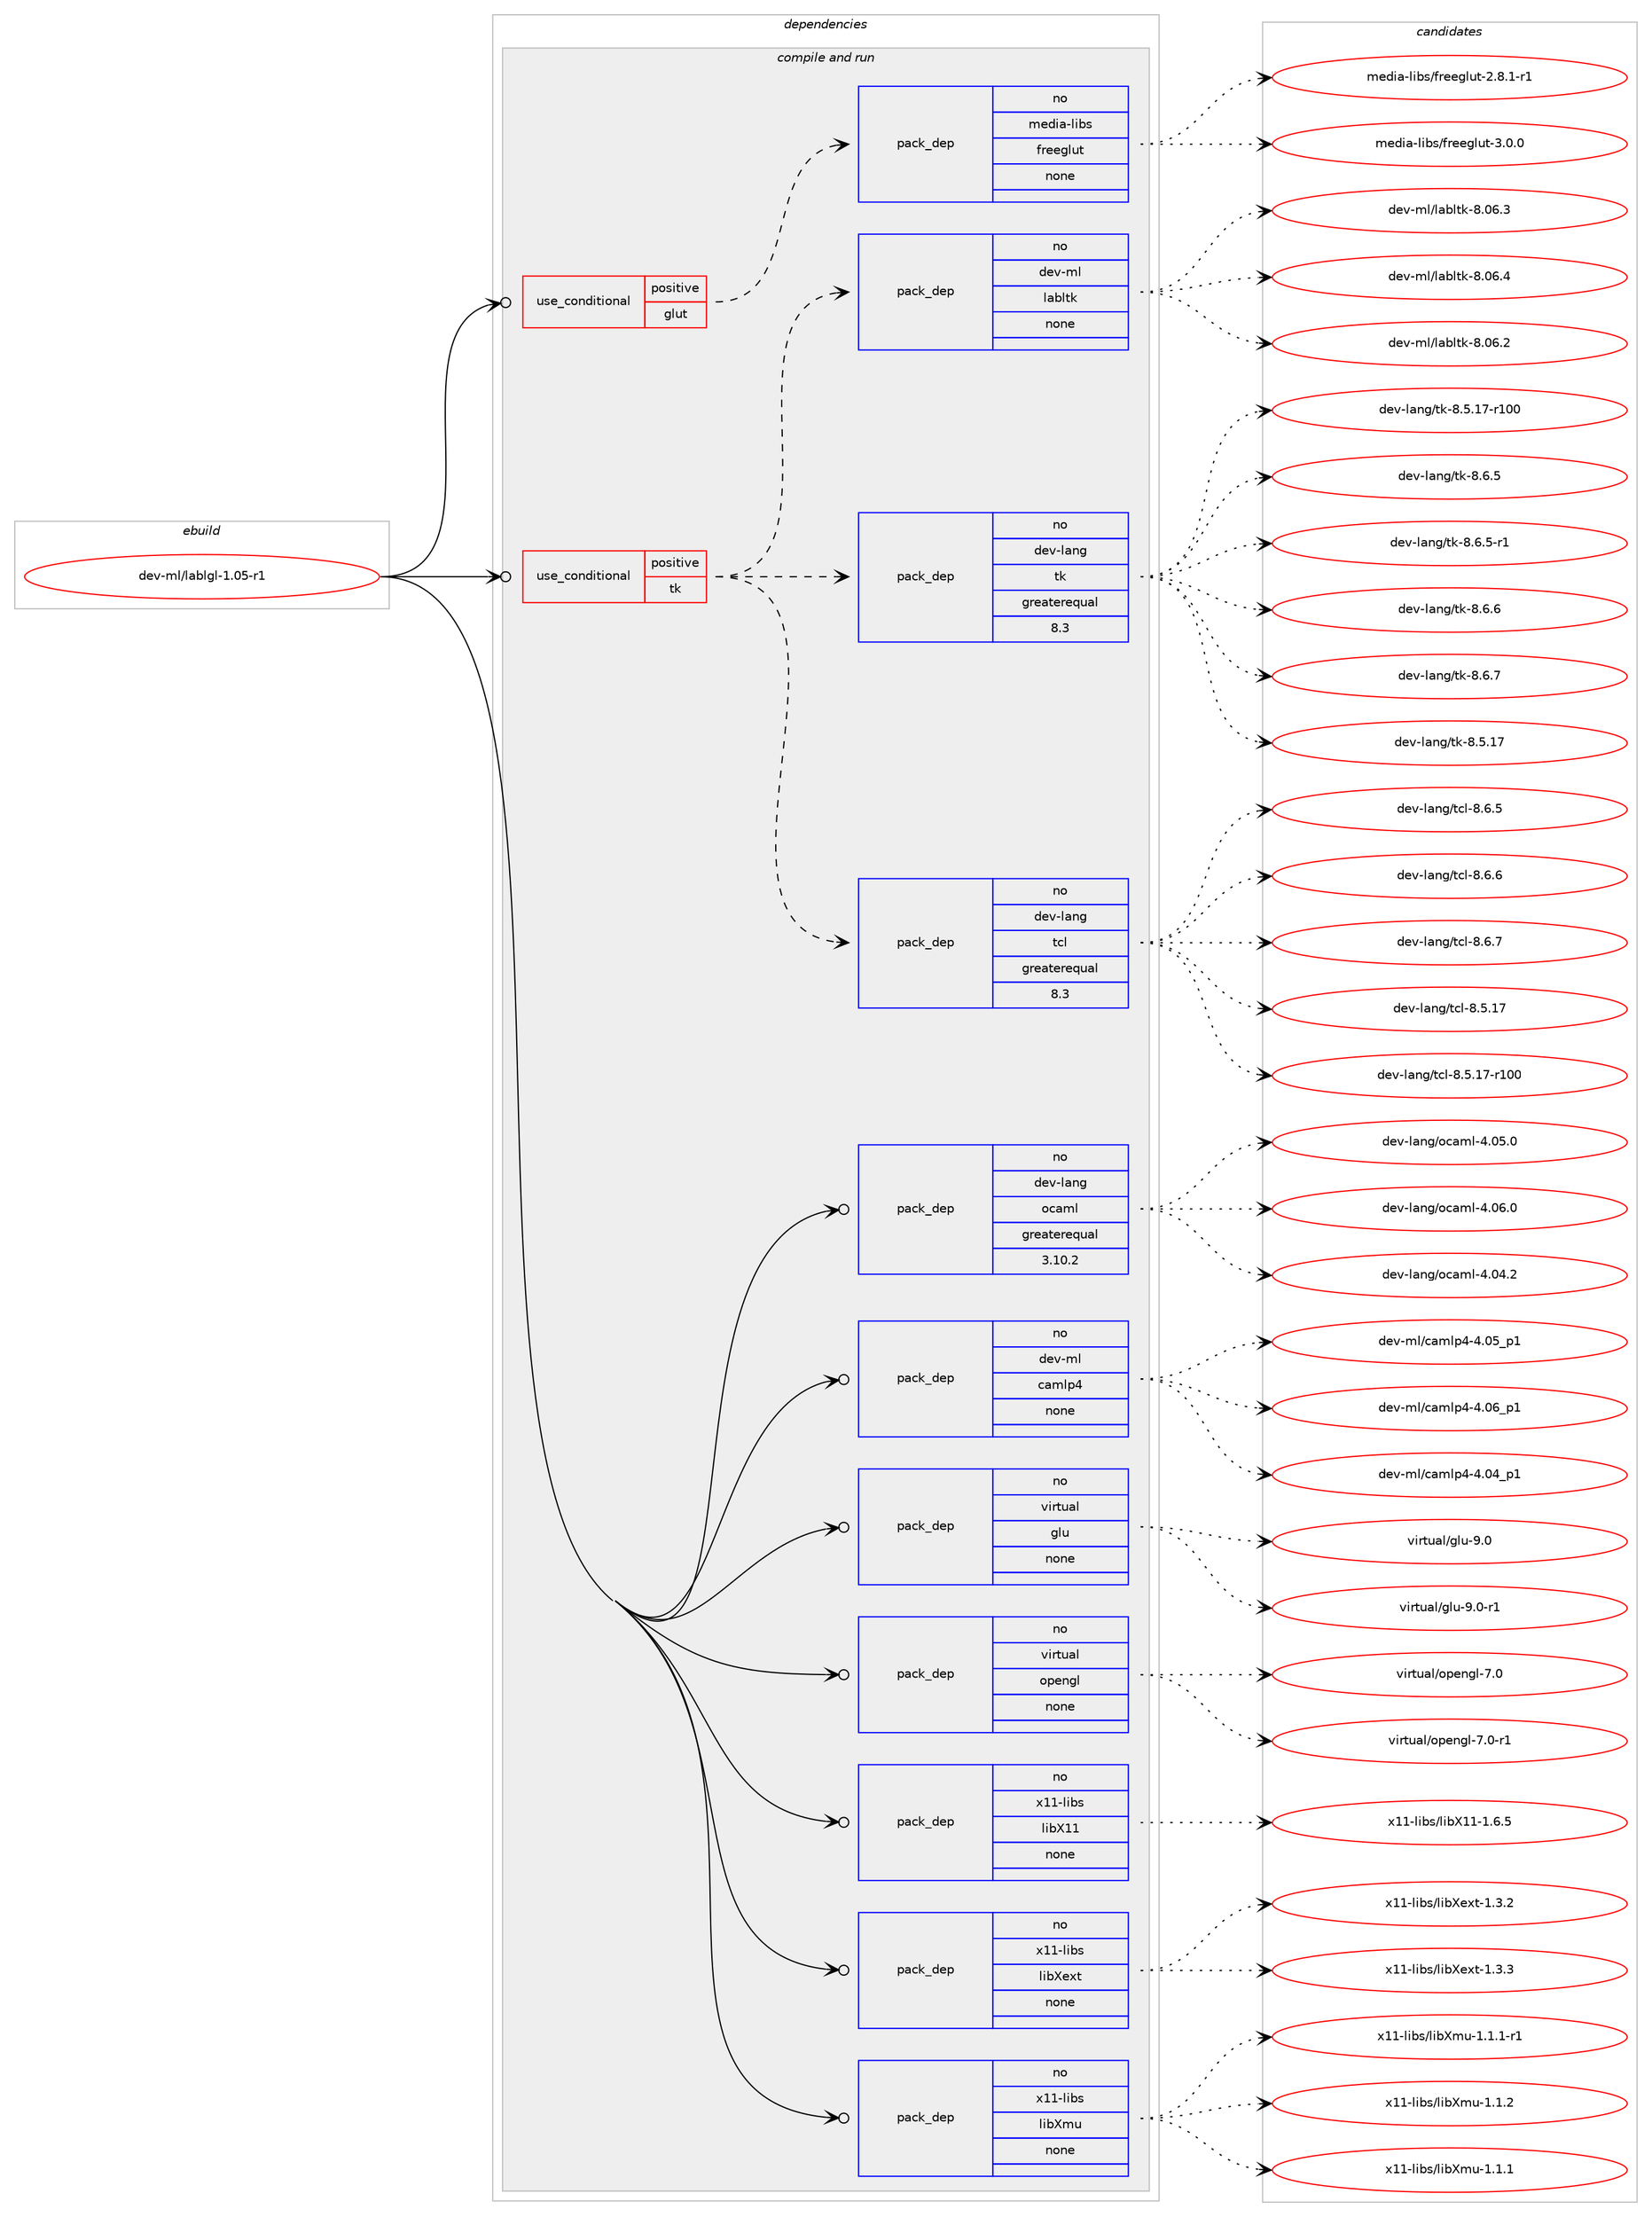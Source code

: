 digraph prolog {

# *************
# Graph options
# *************

newrank=true;
concentrate=true;
compound=true;
graph [rankdir=LR,fontname=Helvetica,fontsize=10,ranksep=1.5];#, ranksep=2.5, nodesep=0.2];
edge  [arrowhead=vee];
node  [fontname=Helvetica,fontsize=10];

# **********
# The ebuild
# **********

subgraph cluster_leftcol {
color=gray;
rank=same;
label=<<i>ebuild</i>>;
id [label="dev-ml/lablgl-1.05-r1", color=red, width=4, href="../dev-ml/lablgl-1.05-r1.svg"];
}

# ****************
# The dependencies
# ****************

subgraph cluster_midcol {
color=gray;
label=<<i>dependencies</i>>;
subgraph cluster_compile {
fillcolor="#eeeeee";
style=filled;
label=<<i>compile</i>>;
}
subgraph cluster_compileandrun {
fillcolor="#eeeeee";
style=filled;
label=<<i>compile and run</i>>;
subgraph cond26494 {
dependency122609 [label=<<TABLE BORDER="0" CELLBORDER="1" CELLSPACING="0" CELLPADDING="4"><TR><TD ROWSPAN="3" CELLPADDING="10">use_conditional</TD></TR><TR><TD>positive</TD></TR><TR><TD>glut</TD></TR></TABLE>>, shape=none, color=red];
subgraph pack92487 {
dependency122610 [label=<<TABLE BORDER="0" CELLBORDER="1" CELLSPACING="0" CELLPADDING="4" WIDTH="220"><TR><TD ROWSPAN="6" CELLPADDING="30">pack_dep</TD></TR><TR><TD WIDTH="110">no</TD></TR><TR><TD>media-libs</TD></TR><TR><TD>freeglut</TD></TR><TR><TD>none</TD></TR><TR><TD></TD></TR></TABLE>>, shape=none, color=blue];
}
dependency122609:e -> dependency122610:w [weight=20,style="dashed",arrowhead="vee"];
}
id:e -> dependency122609:w [weight=20,style="solid",arrowhead="odotvee"];
subgraph cond26495 {
dependency122611 [label=<<TABLE BORDER="0" CELLBORDER="1" CELLSPACING="0" CELLPADDING="4"><TR><TD ROWSPAN="3" CELLPADDING="10">use_conditional</TD></TR><TR><TD>positive</TD></TR><TR><TD>tk</TD></TR></TABLE>>, shape=none, color=red];
subgraph pack92488 {
dependency122612 [label=<<TABLE BORDER="0" CELLBORDER="1" CELLSPACING="0" CELLPADDING="4" WIDTH="220"><TR><TD ROWSPAN="6" CELLPADDING="30">pack_dep</TD></TR><TR><TD WIDTH="110">no</TD></TR><TR><TD>dev-lang</TD></TR><TR><TD>tcl</TD></TR><TR><TD>greaterequal</TD></TR><TR><TD>8.3</TD></TR></TABLE>>, shape=none, color=blue];
}
dependency122611:e -> dependency122612:w [weight=20,style="dashed",arrowhead="vee"];
subgraph pack92489 {
dependency122613 [label=<<TABLE BORDER="0" CELLBORDER="1" CELLSPACING="0" CELLPADDING="4" WIDTH="220"><TR><TD ROWSPAN="6" CELLPADDING="30">pack_dep</TD></TR><TR><TD WIDTH="110">no</TD></TR><TR><TD>dev-lang</TD></TR><TR><TD>tk</TD></TR><TR><TD>greaterequal</TD></TR><TR><TD>8.3</TD></TR></TABLE>>, shape=none, color=blue];
}
dependency122611:e -> dependency122613:w [weight=20,style="dashed",arrowhead="vee"];
subgraph pack92490 {
dependency122614 [label=<<TABLE BORDER="0" CELLBORDER="1" CELLSPACING="0" CELLPADDING="4" WIDTH="220"><TR><TD ROWSPAN="6" CELLPADDING="30">pack_dep</TD></TR><TR><TD WIDTH="110">no</TD></TR><TR><TD>dev-ml</TD></TR><TR><TD>labltk</TD></TR><TR><TD>none</TD></TR><TR><TD></TD></TR></TABLE>>, shape=none, color=blue];
}
dependency122611:e -> dependency122614:w [weight=20,style="dashed",arrowhead="vee"];
}
id:e -> dependency122611:w [weight=20,style="solid",arrowhead="odotvee"];
subgraph pack92491 {
dependency122615 [label=<<TABLE BORDER="0" CELLBORDER="1" CELLSPACING="0" CELLPADDING="4" WIDTH="220"><TR><TD ROWSPAN="6" CELLPADDING="30">pack_dep</TD></TR><TR><TD WIDTH="110">no</TD></TR><TR><TD>dev-lang</TD></TR><TR><TD>ocaml</TD></TR><TR><TD>greaterequal</TD></TR><TR><TD>3.10.2</TD></TR></TABLE>>, shape=none, color=blue];
}
id:e -> dependency122615:w [weight=20,style="solid",arrowhead="odotvee"];
subgraph pack92492 {
dependency122616 [label=<<TABLE BORDER="0" CELLBORDER="1" CELLSPACING="0" CELLPADDING="4" WIDTH="220"><TR><TD ROWSPAN="6" CELLPADDING="30">pack_dep</TD></TR><TR><TD WIDTH="110">no</TD></TR><TR><TD>dev-ml</TD></TR><TR><TD>camlp4</TD></TR><TR><TD>none</TD></TR><TR><TD></TD></TR></TABLE>>, shape=none, color=blue];
}
id:e -> dependency122616:w [weight=20,style="solid",arrowhead="odotvee"];
subgraph pack92493 {
dependency122617 [label=<<TABLE BORDER="0" CELLBORDER="1" CELLSPACING="0" CELLPADDING="4" WIDTH="220"><TR><TD ROWSPAN="6" CELLPADDING="30">pack_dep</TD></TR><TR><TD WIDTH="110">no</TD></TR><TR><TD>virtual</TD></TR><TR><TD>glu</TD></TR><TR><TD>none</TD></TR><TR><TD></TD></TR></TABLE>>, shape=none, color=blue];
}
id:e -> dependency122617:w [weight=20,style="solid",arrowhead="odotvee"];
subgraph pack92494 {
dependency122618 [label=<<TABLE BORDER="0" CELLBORDER="1" CELLSPACING="0" CELLPADDING="4" WIDTH="220"><TR><TD ROWSPAN="6" CELLPADDING="30">pack_dep</TD></TR><TR><TD WIDTH="110">no</TD></TR><TR><TD>virtual</TD></TR><TR><TD>opengl</TD></TR><TR><TD>none</TD></TR><TR><TD></TD></TR></TABLE>>, shape=none, color=blue];
}
id:e -> dependency122618:w [weight=20,style="solid",arrowhead="odotvee"];
subgraph pack92495 {
dependency122619 [label=<<TABLE BORDER="0" CELLBORDER="1" CELLSPACING="0" CELLPADDING="4" WIDTH="220"><TR><TD ROWSPAN="6" CELLPADDING="30">pack_dep</TD></TR><TR><TD WIDTH="110">no</TD></TR><TR><TD>x11-libs</TD></TR><TR><TD>libX11</TD></TR><TR><TD>none</TD></TR><TR><TD></TD></TR></TABLE>>, shape=none, color=blue];
}
id:e -> dependency122619:w [weight=20,style="solid",arrowhead="odotvee"];
subgraph pack92496 {
dependency122620 [label=<<TABLE BORDER="0" CELLBORDER="1" CELLSPACING="0" CELLPADDING="4" WIDTH="220"><TR><TD ROWSPAN="6" CELLPADDING="30">pack_dep</TD></TR><TR><TD WIDTH="110">no</TD></TR><TR><TD>x11-libs</TD></TR><TR><TD>libXext</TD></TR><TR><TD>none</TD></TR><TR><TD></TD></TR></TABLE>>, shape=none, color=blue];
}
id:e -> dependency122620:w [weight=20,style="solid",arrowhead="odotvee"];
subgraph pack92497 {
dependency122621 [label=<<TABLE BORDER="0" CELLBORDER="1" CELLSPACING="0" CELLPADDING="4" WIDTH="220"><TR><TD ROWSPAN="6" CELLPADDING="30">pack_dep</TD></TR><TR><TD WIDTH="110">no</TD></TR><TR><TD>x11-libs</TD></TR><TR><TD>libXmu</TD></TR><TR><TD>none</TD></TR><TR><TD></TD></TR></TABLE>>, shape=none, color=blue];
}
id:e -> dependency122621:w [weight=20,style="solid",arrowhead="odotvee"];
}
subgraph cluster_run {
fillcolor="#eeeeee";
style=filled;
label=<<i>run</i>>;
}
}

# **************
# The candidates
# **************

subgraph cluster_choices {
rank=same;
color=gray;
label=<<i>candidates</i>>;

subgraph choice92487 {
color=black;
nodesep=1;
choice109101100105974510810598115471021141011011031081171164550465646494511449 [label="media-libs/freeglut-2.8.1-r1", color=red, width=4,href="../media-libs/freeglut-2.8.1-r1.svg"];
choice10910110010597451081059811547102114101101103108117116455146484648 [label="media-libs/freeglut-3.0.0", color=red, width=4,href="../media-libs/freeglut-3.0.0.svg"];
dependency122610:e -> choice109101100105974510810598115471021141011011031081171164550465646494511449:w [style=dotted,weight="100"];
dependency122610:e -> choice10910110010597451081059811547102114101101103108117116455146484648:w [style=dotted,weight="100"];
}
subgraph choice92488 {
color=black;
nodesep=1;
choice1001011184510897110103471169910845564653464955 [label="dev-lang/tcl-8.5.17", color=red, width=4,href="../dev-lang/tcl-8.5.17.svg"];
choice100101118451089711010347116991084556465346495545114494848 [label="dev-lang/tcl-8.5.17-r100", color=red, width=4,href="../dev-lang/tcl-8.5.17-r100.svg"];
choice10010111845108971101034711699108455646544653 [label="dev-lang/tcl-8.6.5", color=red, width=4,href="../dev-lang/tcl-8.6.5.svg"];
choice10010111845108971101034711699108455646544654 [label="dev-lang/tcl-8.6.6", color=red, width=4,href="../dev-lang/tcl-8.6.6.svg"];
choice10010111845108971101034711699108455646544655 [label="dev-lang/tcl-8.6.7", color=red, width=4,href="../dev-lang/tcl-8.6.7.svg"];
dependency122612:e -> choice1001011184510897110103471169910845564653464955:w [style=dotted,weight="100"];
dependency122612:e -> choice100101118451089711010347116991084556465346495545114494848:w [style=dotted,weight="100"];
dependency122612:e -> choice10010111845108971101034711699108455646544653:w [style=dotted,weight="100"];
dependency122612:e -> choice10010111845108971101034711699108455646544654:w [style=dotted,weight="100"];
dependency122612:e -> choice10010111845108971101034711699108455646544655:w [style=dotted,weight="100"];
}
subgraph choice92489 {
color=black;
nodesep=1;
choice10010111845108971101034711610745564653464955 [label="dev-lang/tk-8.5.17", color=red, width=4,href="../dev-lang/tk-8.5.17.svg"];
choice1001011184510897110103471161074556465346495545114494848 [label="dev-lang/tk-8.5.17-r100", color=red, width=4,href="../dev-lang/tk-8.5.17-r100.svg"];
choice100101118451089711010347116107455646544653 [label="dev-lang/tk-8.6.5", color=red, width=4,href="../dev-lang/tk-8.6.5.svg"];
choice1001011184510897110103471161074556465446534511449 [label="dev-lang/tk-8.6.5-r1", color=red, width=4,href="../dev-lang/tk-8.6.5-r1.svg"];
choice100101118451089711010347116107455646544654 [label="dev-lang/tk-8.6.6", color=red, width=4,href="../dev-lang/tk-8.6.6.svg"];
choice100101118451089711010347116107455646544655 [label="dev-lang/tk-8.6.7", color=red, width=4,href="../dev-lang/tk-8.6.7.svg"];
dependency122613:e -> choice10010111845108971101034711610745564653464955:w [style=dotted,weight="100"];
dependency122613:e -> choice1001011184510897110103471161074556465346495545114494848:w [style=dotted,weight="100"];
dependency122613:e -> choice100101118451089711010347116107455646544653:w [style=dotted,weight="100"];
dependency122613:e -> choice1001011184510897110103471161074556465446534511449:w [style=dotted,weight="100"];
dependency122613:e -> choice100101118451089711010347116107455646544654:w [style=dotted,weight="100"];
dependency122613:e -> choice100101118451089711010347116107455646544655:w [style=dotted,weight="100"];
}
subgraph choice92490 {
color=black;
nodesep=1;
choice1001011184510910847108979810811610745564648544650 [label="dev-ml/labltk-8.06.2", color=red, width=4,href="../dev-ml/labltk-8.06.2.svg"];
choice1001011184510910847108979810811610745564648544651 [label="dev-ml/labltk-8.06.3", color=red, width=4,href="../dev-ml/labltk-8.06.3.svg"];
choice1001011184510910847108979810811610745564648544652 [label="dev-ml/labltk-8.06.4", color=red, width=4,href="../dev-ml/labltk-8.06.4.svg"];
dependency122614:e -> choice1001011184510910847108979810811610745564648544650:w [style=dotted,weight="100"];
dependency122614:e -> choice1001011184510910847108979810811610745564648544651:w [style=dotted,weight="100"];
dependency122614:e -> choice1001011184510910847108979810811610745564648544652:w [style=dotted,weight="100"];
}
subgraph choice92491 {
color=black;
nodesep=1;
choice100101118451089711010347111999710910845524648524650 [label="dev-lang/ocaml-4.04.2", color=red, width=4,href="../dev-lang/ocaml-4.04.2.svg"];
choice100101118451089711010347111999710910845524648534648 [label="dev-lang/ocaml-4.05.0", color=red, width=4,href="../dev-lang/ocaml-4.05.0.svg"];
choice100101118451089711010347111999710910845524648544648 [label="dev-lang/ocaml-4.06.0", color=red, width=4,href="../dev-lang/ocaml-4.06.0.svg"];
dependency122615:e -> choice100101118451089711010347111999710910845524648524650:w [style=dotted,weight="100"];
dependency122615:e -> choice100101118451089711010347111999710910845524648534648:w [style=dotted,weight="100"];
dependency122615:e -> choice100101118451089711010347111999710910845524648544648:w [style=dotted,weight="100"];
}
subgraph choice92492 {
color=black;
nodesep=1;
choice100101118451091084799971091081125245524648529511249 [label="dev-ml/camlp4-4.04_p1", color=red, width=4,href="../dev-ml/camlp4-4.04_p1.svg"];
choice100101118451091084799971091081125245524648539511249 [label="dev-ml/camlp4-4.05_p1", color=red, width=4,href="../dev-ml/camlp4-4.05_p1.svg"];
choice100101118451091084799971091081125245524648549511249 [label="dev-ml/camlp4-4.06_p1", color=red, width=4,href="../dev-ml/camlp4-4.06_p1.svg"];
dependency122616:e -> choice100101118451091084799971091081125245524648529511249:w [style=dotted,weight="100"];
dependency122616:e -> choice100101118451091084799971091081125245524648539511249:w [style=dotted,weight="100"];
dependency122616:e -> choice100101118451091084799971091081125245524648549511249:w [style=dotted,weight="100"];
}
subgraph choice92493 {
color=black;
nodesep=1;
choice118105114116117971084710310811745574648 [label="virtual/glu-9.0", color=red, width=4,href="../virtual/glu-9.0.svg"];
choice1181051141161179710847103108117455746484511449 [label="virtual/glu-9.0-r1", color=red, width=4,href="../virtual/glu-9.0-r1.svg"];
dependency122617:e -> choice118105114116117971084710310811745574648:w [style=dotted,weight="100"];
dependency122617:e -> choice1181051141161179710847103108117455746484511449:w [style=dotted,weight="100"];
}
subgraph choice92494 {
color=black;
nodesep=1;
choice118105114116117971084711111210111010310845554648 [label="virtual/opengl-7.0", color=red, width=4,href="../virtual/opengl-7.0.svg"];
choice1181051141161179710847111112101110103108455546484511449 [label="virtual/opengl-7.0-r1", color=red, width=4,href="../virtual/opengl-7.0-r1.svg"];
dependency122618:e -> choice118105114116117971084711111210111010310845554648:w [style=dotted,weight="100"];
dependency122618:e -> choice1181051141161179710847111112101110103108455546484511449:w [style=dotted,weight="100"];
}
subgraph choice92495 {
color=black;
nodesep=1;
choice120494945108105981154710810598884949454946544653 [label="x11-libs/libX11-1.6.5", color=red, width=4,href="../x11-libs/libX11-1.6.5.svg"];
dependency122619:e -> choice120494945108105981154710810598884949454946544653:w [style=dotted,weight="100"];
}
subgraph choice92496 {
color=black;
nodesep=1;
choice12049494510810598115471081059888101120116454946514650 [label="x11-libs/libXext-1.3.2", color=red, width=4,href="../x11-libs/libXext-1.3.2.svg"];
choice12049494510810598115471081059888101120116454946514651 [label="x11-libs/libXext-1.3.3", color=red, width=4,href="../x11-libs/libXext-1.3.3.svg"];
dependency122620:e -> choice12049494510810598115471081059888101120116454946514650:w [style=dotted,weight="100"];
dependency122620:e -> choice12049494510810598115471081059888101120116454946514651:w [style=dotted,weight="100"];
}
subgraph choice92497 {
color=black;
nodesep=1;
choice12049494510810598115471081059888109117454946494649 [label="x11-libs/libXmu-1.1.1", color=red, width=4,href="../x11-libs/libXmu-1.1.1.svg"];
choice120494945108105981154710810598881091174549464946494511449 [label="x11-libs/libXmu-1.1.1-r1", color=red, width=4,href="../x11-libs/libXmu-1.1.1-r1.svg"];
choice12049494510810598115471081059888109117454946494650 [label="x11-libs/libXmu-1.1.2", color=red, width=4,href="../x11-libs/libXmu-1.1.2.svg"];
dependency122621:e -> choice12049494510810598115471081059888109117454946494649:w [style=dotted,weight="100"];
dependency122621:e -> choice120494945108105981154710810598881091174549464946494511449:w [style=dotted,weight="100"];
dependency122621:e -> choice12049494510810598115471081059888109117454946494650:w [style=dotted,weight="100"];
}
}

}
